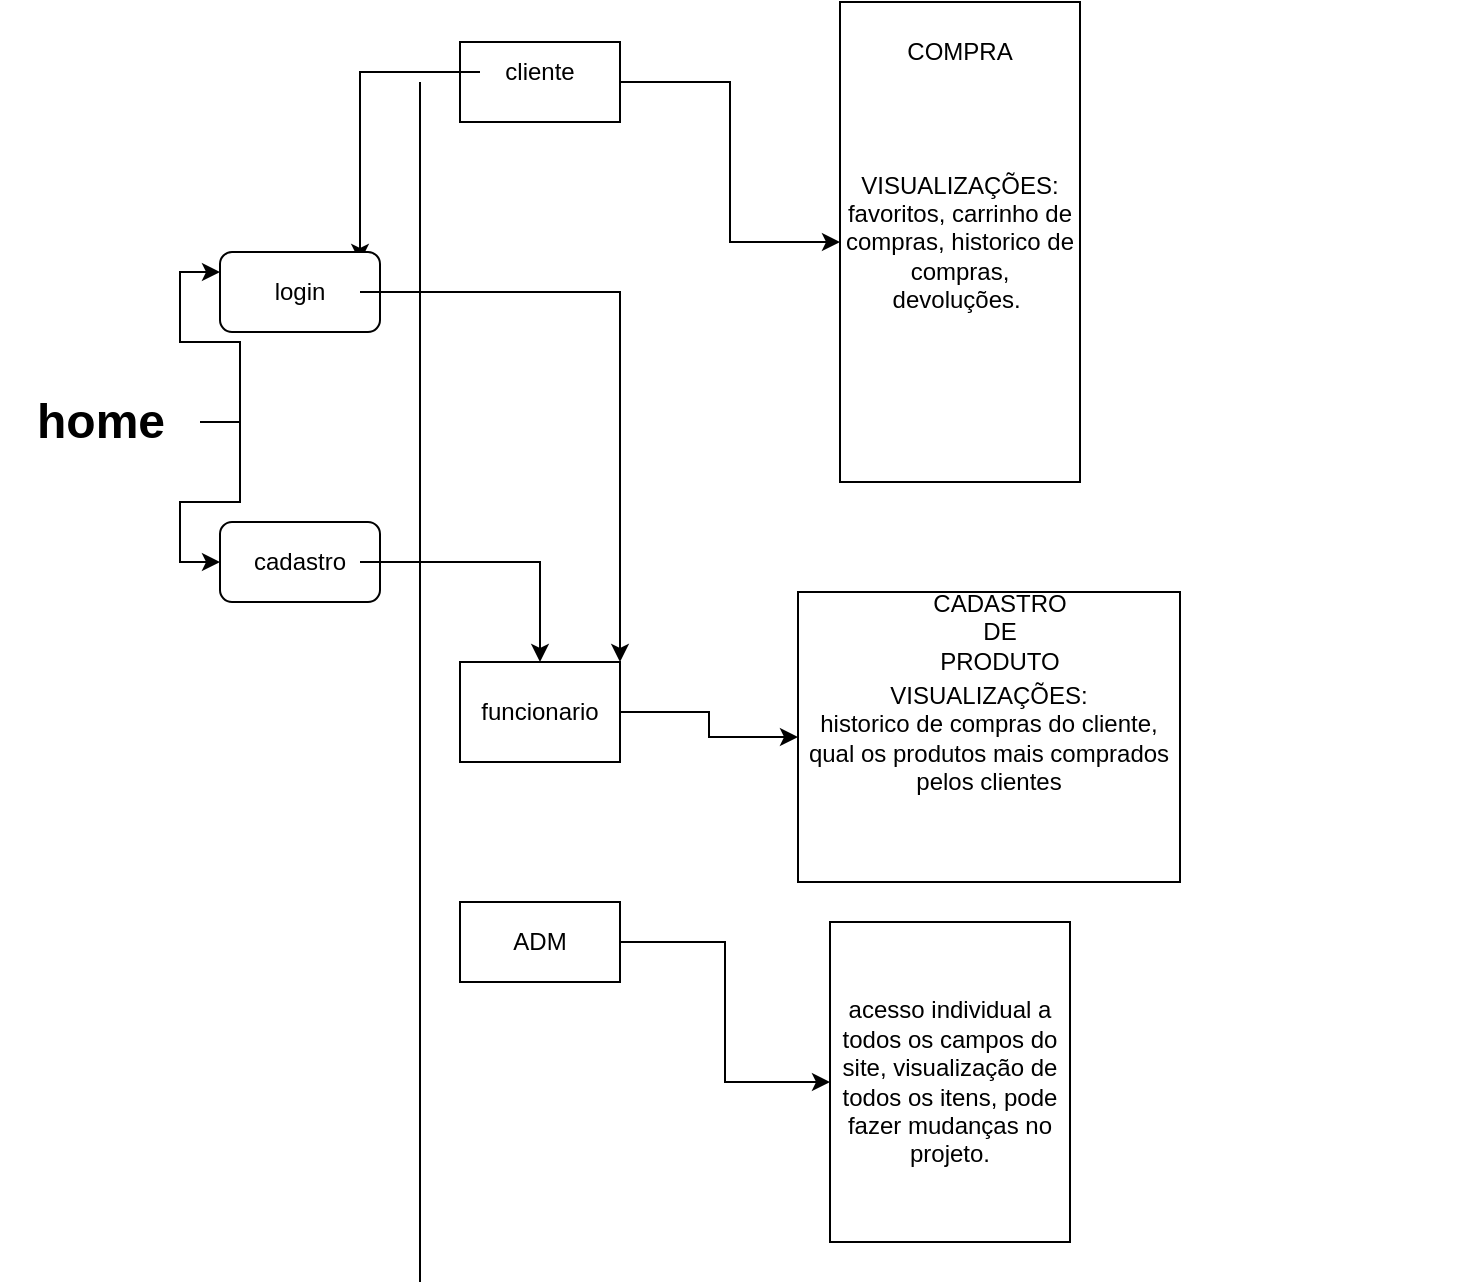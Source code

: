 <mxfile version="22.1.3" type="github">
  <diagram name="Página-1" id="hFQqNn3rGA5zaLBJcQsj">
    <mxGraphModel dx="1784" dy="819" grid="1" gridSize="10" guides="1" tooltips="1" connect="1" arrows="1" fold="1" page="1" pageScale="1" pageWidth="850" pageHeight="1100" math="0" shadow="0">
      <root>
        <mxCell id="0" />
        <mxCell id="1" parent="0" />
        <mxCell id="-k7YViS8wSyTmnmnP6un-63" style="edgeStyle=orthogonalEdgeStyle;rounded=0;orthogonalLoop=1;jettySize=auto;html=1;" edge="1" parent="1" source="c22LAd27ShyXs6EZz6V3-1" target="-k7YViS8wSyTmnmnP6un-60">
          <mxGeometry relative="1" as="geometry" />
        </mxCell>
        <mxCell id="c22LAd27ShyXs6EZz6V3-1" value="" style="rounded=0;whiteSpace=wrap;html=1;" parent="1" vertex="1">
          <mxGeometry x="240" y="60" width="80" height="40" as="geometry" />
        </mxCell>
        <mxCell id="c22LAd27ShyXs6EZz6V3-2" value="" style="rounded=0;whiteSpace=wrap;html=1;" parent="1" vertex="1">
          <mxGeometry x="240" y="370" width="80" height="50" as="geometry" />
        </mxCell>
        <mxCell id="-k7YViS8wSyTmnmnP6un-48" style="edgeStyle=orthogonalEdgeStyle;rounded=0;orthogonalLoop=1;jettySize=auto;html=1;entryX=1;entryY=0;entryDx=0;entryDy=0;" edge="1" parent="1" source="c22LAd27ShyXs6EZz6V3-3" target="c22LAd27ShyXs6EZz6V3-13">
          <mxGeometry relative="1" as="geometry" />
        </mxCell>
        <mxCell id="c22LAd27ShyXs6EZz6V3-3" value="cliente" style="text;html=1;strokeColor=none;fillColor=none;align=center;verticalAlign=middle;whiteSpace=wrap;rounded=0;" parent="1" vertex="1">
          <mxGeometry x="250" y="60" width="60" height="30" as="geometry" />
        </mxCell>
        <mxCell id="-k7YViS8wSyTmnmnP6un-68" style="edgeStyle=orthogonalEdgeStyle;rounded=0;orthogonalLoop=1;jettySize=auto;html=1;" edge="1" parent="1" source="c22LAd27ShyXs6EZz6V3-4" target="-k7YViS8wSyTmnmnP6un-65">
          <mxGeometry relative="1" as="geometry" />
        </mxCell>
        <mxCell id="c22LAd27ShyXs6EZz6V3-4" value="funcionario" style="text;html=1;strokeColor=none;fillColor=none;align=center;verticalAlign=middle;whiteSpace=wrap;rounded=0;" parent="1" vertex="1">
          <mxGeometry x="240" y="370" width="80" height="50" as="geometry" />
        </mxCell>
        <mxCell id="c22LAd27ShyXs6EZz6V3-9" value="" style="rounded=1;whiteSpace=wrap;html=1;" parent="1" vertex="1">
          <mxGeometry x="120" y="165" width="80" height="40" as="geometry" />
        </mxCell>
        <mxCell id="c22LAd27ShyXs6EZz6V3-10" value="" style="rounded=1;whiteSpace=wrap;html=1;" parent="1" vertex="1">
          <mxGeometry x="120" y="300" width="80" height="40" as="geometry" />
        </mxCell>
        <mxCell id="-k7YViS8wSyTmnmnP6un-23" style="edgeStyle=orthogonalEdgeStyle;rounded=0;orthogonalLoop=1;jettySize=auto;html=1;entryX=0;entryY=0.5;entryDx=0;entryDy=0;" edge="1" parent="1" source="c22LAd27ShyXs6EZz6V3-12" target="c22LAd27ShyXs6EZz6V3-10">
          <mxGeometry relative="1" as="geometry" />
        </mxCell>
        <mxCell id="-k7YViS8wSyTmnmnP6un-25" style="edgeStyle=orthogonalEdgeStyle;rounded=0;orthogonalLoop=1;jettySize=auto;html=1;entryX=0;entryY=0.25;entryDx=0;entryDy=0;" edge="1" parent="1" source="c22LAd27ShyXs6EZz6V3-12" target="c22LAd27ShyXs6EZz6V3-9">
          <mxGeometry relative="1" as="geometry" />
        </mxCell>
        <mxCell id="c22LAd27ShyXs6EZz6V3-12" value="home" style="text;strokeColor=none;fillColor=none;html=1;fontSize=24;fontStyle=1;verticalAlign=middle;align=center;" parent="1" vertex="1">
          <mxGeometry x="10" y="230" width="100" height="40" as="geometry" />
        </mxCell>
        <mxCell id="-k7YViS8wSyTmnmnP6un-51" style="edgeStyle=orthogonalEdgeStyle;rounded=0;orthogonalLoop=1;jettySize=auto;html=1;entryX=1;entryY=0;entryDx=0;entryDy=0;" edge="1" parent="1" source="c22LAd27ShyXs6EZz6V3-13" target="c22LAd27ShyXs6EZz6V3-4">
          <mxGeometry relative="1" as="geometry" />
        </mxCell>
        <mxCell id="c22LAd27ShyXs6EZz6V3-13" value="login" style="text;html=1;strokeColor=none;fillColor=none;align=center;verticalAlign=middle;whiteSpace=wrap;rounded=0;" parent="1" vertex="1">
          <mxGeometry x="130" y="170" width="60" height="30" as="geometry" />
        </mxCell>
        <mxCell id="-k7YViS8wSyTmnmnP6un-52" style="edgeStyle=orthogonalEdgeStyle;rounded=0;orthogonalLoop=1;jettySize=auto;html=1;entryX=0.5;entryY=0;entryDx=0;entryDy=0;" edge="1" parent="1" source="c22LAd27ShyXs6EZz6V3-14" target="c22LAd27ShyXs6EZz6V3-4">
          <mxGeometry relative="1" as="geometry" />
        </mxCell>
        <mxCell id="c22LAd27ShyXs6EZz6V3-14" value="cadastro" style="text;html=1;strokeColor=none;fillColor=none;align=center;verticalAlign=middle;whiteSpace=wrap;rounded=0;" parent="1" vertex="1">
          <mxGeometry x="130" y="305" width="60" height="30" as="geometry" />
        </mxCell>
        <mxCell id="-k7YViS8wSyTmnmnP6un-5" style="edgeStyle=orthogonalEdgeStyle;rounded=0;orthogonalLoop=1;jettySize=auto;html=1;exitX=0.5;exitY=1;exitDx=0;exitDy=0;" edge="1" parent="1">
          <mxGeometry relative="1" as="geometry">
            <mxPoint x="710" y="380" as="sourcePoint" />
            <mxPoint x="710" y="380" as="targetPoint" />
          </mxGeometry>
        </mxCell>
        <mxCell id="-k7YViS8wSyTmnmnP6un-45" value="" style="endArrow=none;html=1;rounded=0;" edge="1" parent="1">
          <mxGeometry width="50" height="50" relative="1" as="geometry">
            <mxPoint x="220" y="680" as="sourcePoint" />
            <mxPoint x="220" y="80" as="targetPoint" />
            <Array as="points" />
          </mxGeometry>
        </mxCell>
        <mxCell id="-k7YViS8wSyTmnmnP6un-53" value="acesso individual a todos os campos do site, visualização de todos os itens, pode fazer mudanças no projeto." style="rounded=0;whiteSpace=wrap;html=1;" vertex="1" parent="1">
          <mxGeometry x="425" y="500" width="120" height="160" as="geometry" />
        </mxCell>
        <mxCell id="-k7YViS8wSyTmnmnP6un-59" value="" style="edgeStyle=orthogonalEdgeStyle;rounded=0;orthogonalLoop=1;jettySize=auto;html=1;" edge="1" parent="1" source="-k7YViS8wSyTmnmnP6un-57" target="-k7YViS8wSyTmnmnP6un-53">
          <mxGeometry relative="1" as="geometry" />
        </mxCell>
        <mxCell id="-k7YViS8wSyTmnmnP6un-57" value="ADM" style="rounded=0;whiteSpace=wrap;html=1;" vertex="1" parent="1">
          <mxGeometry x="240" y="490" width="80" height="40" as="geometry" />
        </mxCell>
        <mxCell id="-k7YViS8wSyTmnmnP6un-60" value="VISUALIZAÇÕES: favoritos, carrinho de compras, historico de compras, devoluções.&amp;nbsp;" style="rounded=0;whiteSpace=wrap;html=1;" vertex="1" parent="1">
          <mxGeometry x="430" y="40" width="120" height="240" as="geometry" />
        </mxCell>
        <mxCell id="-k7YViS8wSyTmnmnP6un-62" value="COMPRA" style="text;html=1;strokeColor=none;fillColor=none;align=center;verticalAlign=middle;whiteSpace=wrap;rounded=0;" vertex="1" parent="1">
          <mxGeometry x="460" y="50" width="60" height="30" as="geometry" />
        </mxCell>
        <mxCell id="-k7YViS8wSyTmnmnP6un-64" style="edgeStyle=orthogonalEdgeStyle;rounded=0;orthogonalLoop=1;jettySize=auto;html=1;exitX=0.5;exitY=1;exitDx=0;exitDy=0;" edge="1" parent="1">
          <mxGeometry relative="1" as="geometry">
            <mxPoint x="740" y="200" as="sourcePoint" />
            <mxPoint x="740" y="200" as="targetPoint" />
          </mxGeometry>
        </mxCell>
        <mxCell id="-k7YViS8wSyTmnmnP6un-65" value="VISUALIZAÇÕES:&lt;br&gt;historico de compras do cliente, qual os produtos mais comprados pelos clientes" style="rounded=0;whiteSpace=wrap;html=1;" vertex="1" parent="1">
          <mxGeometry x="409" y="335" width="191" height="145" as="geometry" />
        </mxCell>
        <mxCell id="-k7YViS8wSyTmnmnP6un-66" value="CADASTRO DE PRODUTO" style="text;html=1;strokeColor=none;fillColor=none;align=center;verticalAlign=middle;whiteSpace=wrap;rounded=0;" vertex="1" parent="1">
          <mxGeometry x="480" y="340" width="60" height="30" as="geometry" />
        </mxCell>
        <mxCell id="-k7YViS8wSyTmnmnP6un-67" style="edgeStyle=orthogonalEdgeStyle;rounded=0;orthogonalLoop=1;jettySize=auto;html=1;exitX=0.5;exitY=1;exitDx=0;exitDy=0;" edge="1" parent="1" source="-k7YViS8wSyTmnmnP6un-65" target="-k7YViS8wSyTmnmnP6un-65">
          <mxGeometry relative="1" as="geometry" />
        </mxCell>
      </root>
    </mxGraphModel>
  </diagram>
</mxfile>
